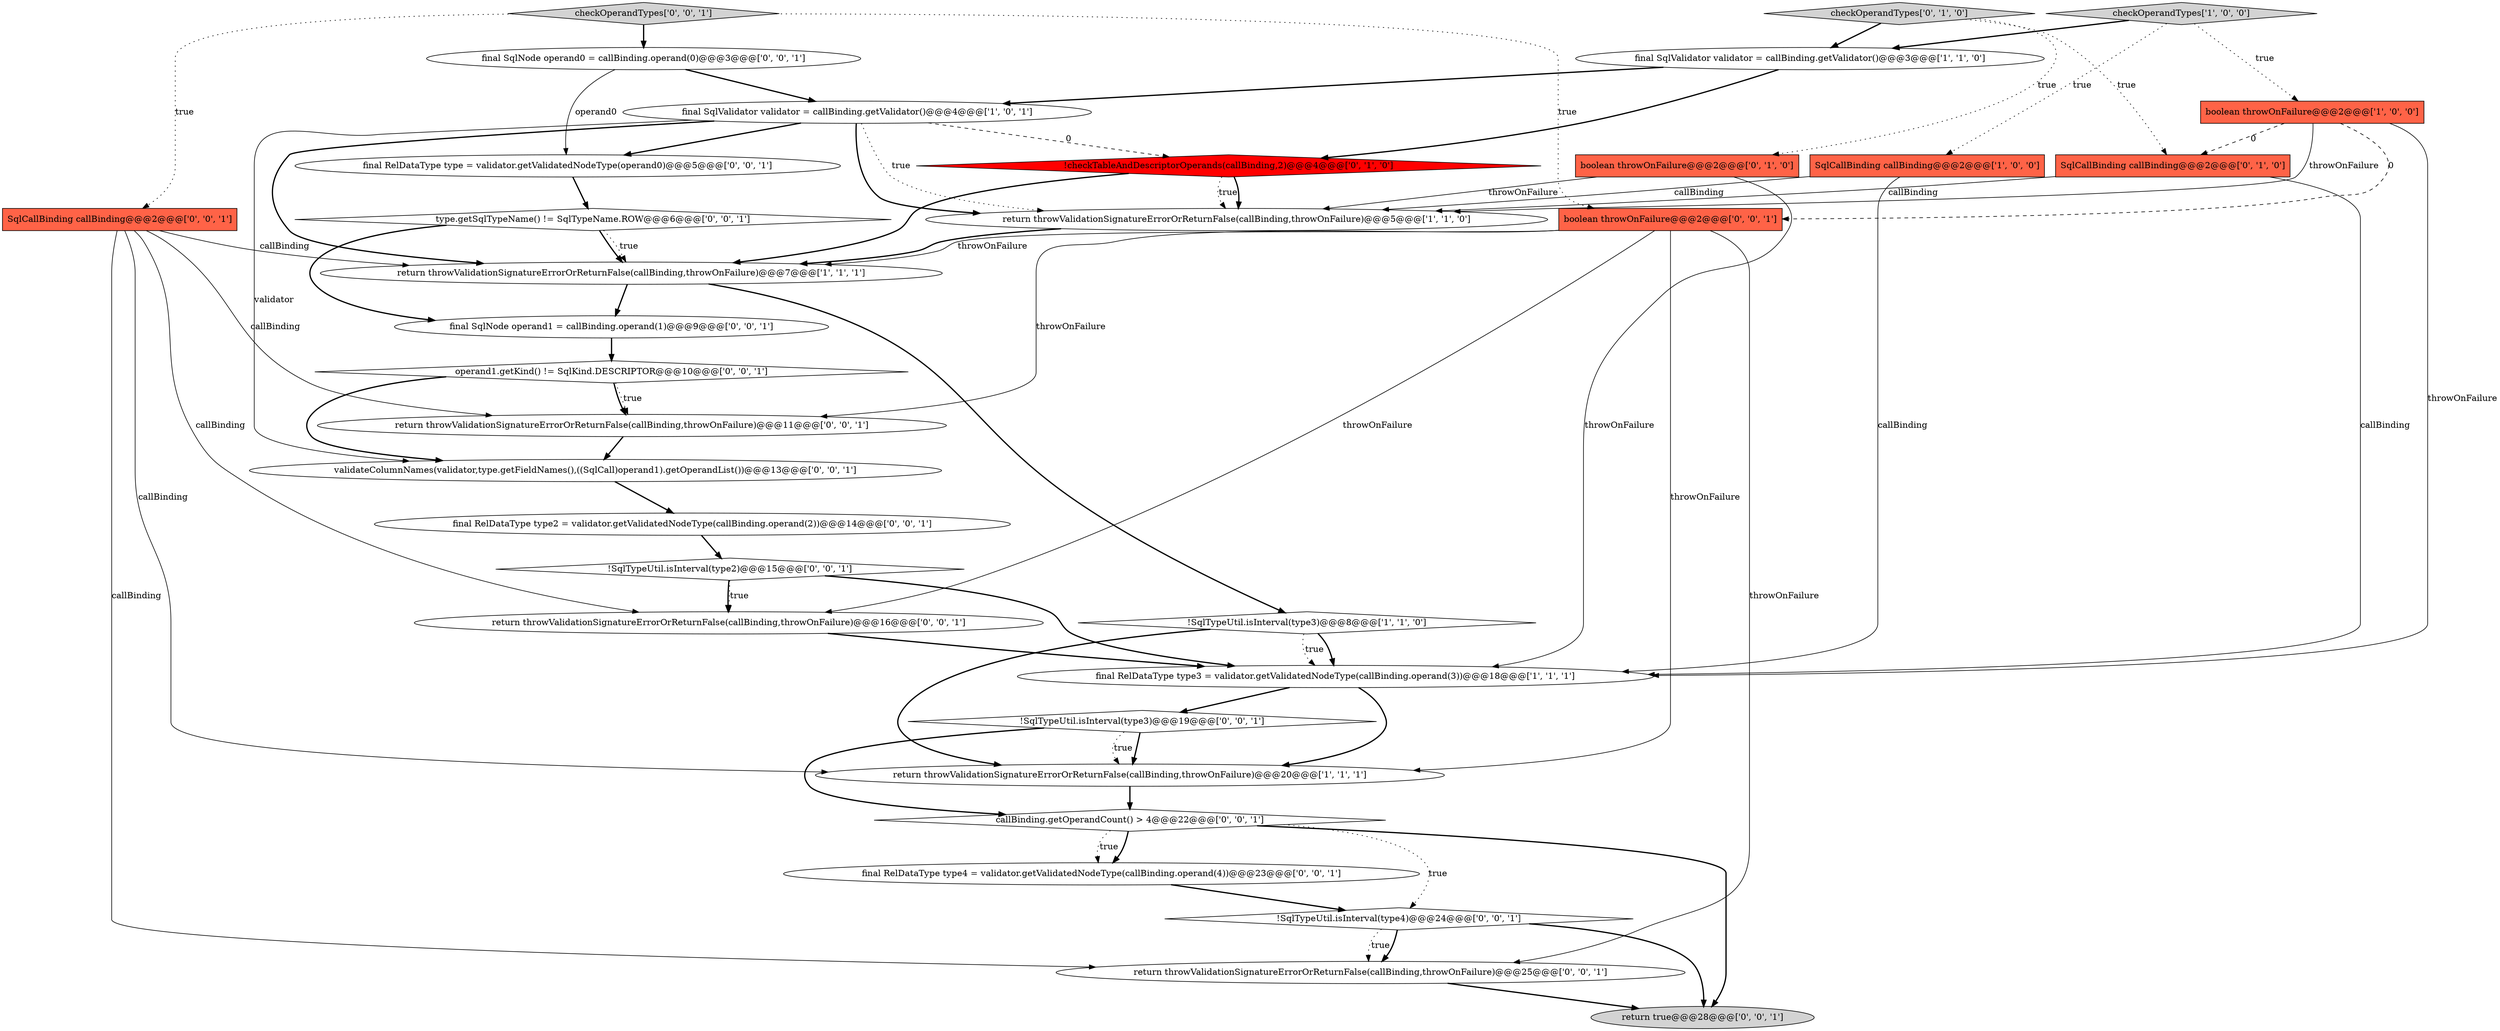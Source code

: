 digraph {
3 [style = filled, label = "return throwValidationSignatureErrorOrReturnFalse(callBinding,throwOnFailure)@@@20@@@['1', '1', '1']", fillcolor = white, shape = ellipse image = "AAA0AAABBB1BBB"];
27 [style = filled, label = "return true@@@28@@@['0', '0', '1']", fillcolor = lightgray, shape = ellipse image = "AAA0AAABBB3BBB"];
22 [style = filled, label = "return throwValidationSignatureErrorOrReturnFalse(callBinding,throwOnFailure)@@@16@@@['0', '0', '1']", fillcolor = white, shape = ellipse image = "AAA0AAABBB3BBB"];
7 [style = filled, label = "boolean throwOnFailure@@@2@@@['1', '0', '0']", fillcolor = tomato, shape = box image = "AAA1AAABBB1BBB"];
30 [style = filled, label = "callBinding.getOperandCount() > 4@@@22@@@['0', '0', '1']", fillcolor = white, shape = diamond image = "AAA0AAABBB3BBB"];
6 [style = filled, label = "return throwValidationSignatureErrorOrReturnFalse(callBinding,throwOnFailure)@@@7@@@['1', '1', '1']", fillcolor = white, shape = ellipse image = "AAA0AAABBB1BBB"];
2 [style = filled, label = "final RelDataType type3 = validator.getValidatedNodeType(callBinding.operand(3))@@@18@@@['1', '1', '1']", fillcolor = white, shape = ellipse image = "AAA0AAABBB1BBB"];
10 [style = filled, label = "!checkTableAndDescriptorOperands(callBinding,2)@@@4@@@['0', '1', '0']", fillcolor = red, shape = diamond image = "AAA1AAABBB2BBB"];
32 [style = filled, label = "validateColumnNames(validator,type.getFieldNames(),((SqlCall)operand1).getOperandList())@@@13@@@['0', '0', '1']", fillcolor = white, shape = ellipse image = "AAA0AAABBB3BBB"];
23 [style = filled, label = "final SqlNode operand1 = callBinding.operand(1)@@@9@@@['0', '0', '1']", fillcolor = white, shape = ellipse image = "AAA0AAABBB3BBB"];
21 [style = filled, label = "final RelDataType type = validator.getValidatedNodeType(operand0)@@@5@@@['0', '0', '1']", fillcolor = white, shape = ellipse image = "AAA0AAABBB3BBB"];
8 [style = filled, label = "final SqlValidator validator = callBinding.getValidator()@@@3@@@['1', '1', '0']", fillcolor = white, shape = ellipse image = "AAA0AAABBB1BBB"];
14 [style = filled, label = "SqlCallBinding callBinding@@@2@@@['0', '0', '1']", fillcolor = tomato, shape = box image = "AAA0AAABBB3BBB"];
12 [style = filled, label = "boolean throwOnFailure@@@2@@@['0', '1', '0']", fillcolor = tomato, shape = box image = "AAA0AAABBB2BBB"];
4 [style = filled, label = "SqlCallBinding callBinding@@@2@@@['1', '0', '0']", fillcolor = tomato, shape = box image = "AAA0AAABBB1BBB"];
16 [style = filled, label = "final RelDataType type2 = validator.getValidatedNodeType(callBinding.operand(2))@@@14@@@['0', '0', '1']", fillcolor = white, shape = ellipse image = "AAA0AAABBB3BBB"];
25 [style = filled, label = "checkOperandTypes['0', '0', '1']", fillcolor = lightgray, shape = diamond image = "AAA0AAABBB3BBB"];
29 [style = filled, label = "!SqlTypeUtil.isInterval(type3)@@@19@@@['0', '0', '1']", fillcolor = white, shape = diamond image = "AAA0AAABBB3BBB"];
13 [style = filled, label = "SqlCallBinding callBinding@@@2@@@['0', '1', '0']", fillcolor = tomato, shape = box image = "AAA1AAABBB2BBB"];
0 [style = filled, label = "!SqlTypeUtil.isInterval(type3)@@@8@@@['1', '1', '0']", fillcolor = white, shape = diamond image = "AAA0AAABBB1BBB"];
31 [style = filled, label = "return throwValidationSignatureErrorOrReturnFalse(callBinding,throwOnFailure)@@@25@@@['0', '0', '1']", fillcolor = white, shape = ellipse image = "AAA0AAABBB3BBB"];
17 [style = filled, label = "final SqlNode operand0 = callBinding.operand(0)@@@3@@@['0', '0', '1']", fillcolor = white, shape = ellipse image = "AAA0AAABBB3BBB"];
20 [style = filled, label = "type.getSqlTypeName() != SqlTypeName.ROW@@@6@@@['0', '0', '1']", fillcolor = white, shape = diamond image = "AAA0AAABBB3BBB"];
9 [style = filled, label = "return throwValidationSignatureErrorOrReturnFalse(callBinding,throwOnFailure)@@@5@@@['1', '1', '0']", fillcolor = white, shape = ellipse image = "AAA0AAABBB1BBB"];
18 [style = filled, label = "return throwValidationSignatureErrorOrReturnFalse(callBinding,throwOnFailure)@@@11@@@['0', '0', '1']", fillcolor = white, shape = ellipse image = "AAA0AAABBB3BBB"];
15 [style = filled, label = "operand1.getKind() != SqlKind.DESCRIPTOR@@@10@@@['0', '0', '1']", fillcolor = white, shape = diamond image = "AAA0AAABBB3BBB"];
1 [style = filled, label = "checkOperandTypes['1', '0', '0']", fillcolor = lightgray, shape = diamond image = "AAA0AAABBB1BBB"];
26 [style = filled, label = "final RelDataType type4 = validator.getValidatedNodeType(callBinding.operand(4))@@@23@@@['0', '0', '1']", fillcolor = white, shape = ellipse image = "AAA0AAABBB3BBB"];
28 [style = filled, label = "boolean throwOnFailure@@@2@@@['0', '0', '1']", fillcolor = tomato, shape = box image = "AAA0AAABBB3BBB"];
19 [style = filled, label = "!SqlTypeUtil.isInterval(type2)@@@15@@@['0', '0', '1']", fillcolor = white, shape = diamond image = "AAA0AAABBB3BBB"];
5 [style = filled, label = "final SqlValidator validator = callBinding.getValidator()@@@4@@@['1', '0', '1']", fillcolor = white, shape = ellipse image = "AAA0AAABBB1BBB"];
24 [style = filled, label = "!SqlTypeUtil.isInterval(type4)@@@24@@@['0', '0', '1']", fillcolor = white, shape = diamond image = "AAA0AAABBB3BBB"];
11 [style = filled, label = "checkOperandTypes['0', '1', '0']", fillcolor = lightgray, shape = diamond image = "AAA0AAABBB2BBB"];
0->3 [style = bold, label=""];
8->10 [style = bold, label=""];
17->5 [style = bold, label=""];
1->8 [style = bold, label=""];
22->2 [style = bold, label=""];
30->24 [style = dotted, label="true"];
5->9 [style = bold, label=""];
29->30 [style = bold, label=""];
14->3 [style = solid, label="callBinding"];
6->23 [style = bold, label=""];
2->3 [style = bold, label=""];
29->3 [style = bold, label=""];
0->2 [style = bold, label=""];
30->26 [style = bold, label=""];
30->27 [style = bold, label=""];
23->15 [style = bold, label=""];
11->12 [style = dotted, label="true"];
15->18 [style = dotted, label="true"];
24->31 [style = dotted, label="true"];
30->26 [style = dotted, label="true"];
4->9 [style = solid, label="callBinding"];
6->0 [style = bold, label=""];
1->4 [style = dotted, label="true"];
19->2 [style = bold, label=""];
12->2 [style = solid, label="throwOnFailure"];
20->6 [style = bold, label=""];
32->16 [style = bold, label=""];
17->21 [style = solid, label="operand0"];
16->19 [style = bold, label=""];
26->24 [style = bold, label=""];
10->9 [style = dotted, label="true"];
11->13 [style = dotted, label="true"];
15->18 [style = bold, label=""];
10->6 [style = bold, label=""];
25->17 [style = bold, label=""];
28->31 [style = solid, label="throwOnFailure"];
4->2 [style = solid, label="callBinding"];
9->6 [style = bold, label=""];
1->7 [style = dotted, label="true"];
7->2 [style = solid, label="throwOnFailure"];
5->21 [style = bold, label=""];
14->18 [style = solid, label="callBinding"];
7->9 [style = solid, label="throwOnFailure"];
14->22 [style = solid, label="callBinding"];
21->20 [style = bold, label=""];
5->6 [style = bold, label=""];
8->5 [style = bold, label=""];
20->23 [style = bold, label=""];
24->31 [style = bold, label=""];
12->9 [style = solid, label="throwOnFailure"];
13->9 [style = solid, label="callBinding"];
31->27 [style = bold, label=""];
5->10 [style = dashed, label="0"];
7->28 [style = dashed, label="0"];
28->3 [style = solid, label="throwOnFailure"];
14->6 [style = solid, label="callBinding"];
19->22 [style = dotted, label="true"];
7->13 [style = dashed, label="0"];
14->31 [style = solid, label="callBinding"];
18->32 [style = bold, label=""];
5->9 [style = dotted, label="true"];
11->8 [style = bold, label=""];
10->9 [style = bold, label=""];
0->2 [style = dotted, label="true"];
28->22 [style = solid, label="throwOnFailure"];
28->18 [style = solid, label="throwOnFailure"];
15->32 [style = bold, label=""];
2->29 [style = bold, label=""];
3->30 [style = bold, label=""];
19->22 [style = bold, label=""];
25->14 [style = dotted, label="true"];
28->6 [style = solid, label="throwOnFailure"];
24->27 [style = bold, label=""];
29->3 [style = dotted, label="true"];
25->28 [style = dotted, label="true"];
20->6 [style = dotted, label="true"];
5->32 [style = solid, label="validator"];
13->2 [style = solid, label="callBinding"];
}
